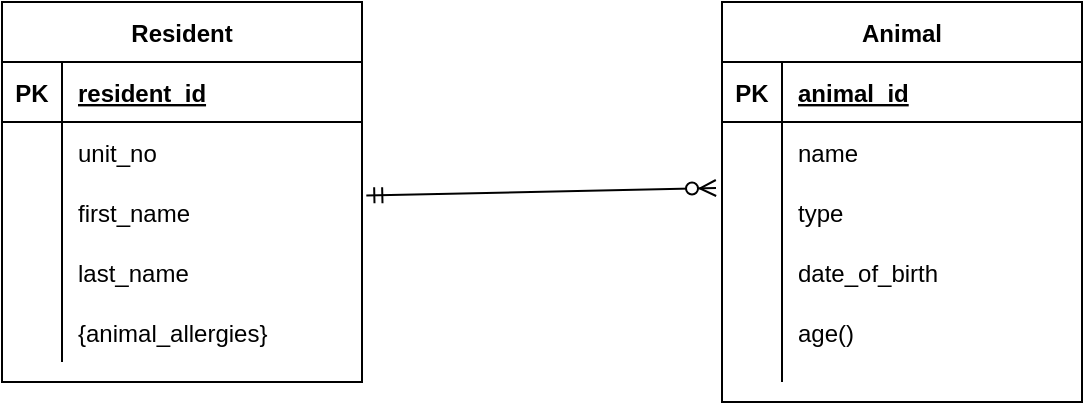 <mxfile version="14.6.6" type="github">
  <diagram id="R2lEEEUBdFMjLlhIrx00" name="Page-1">
    <mxGraphModel dx="922" dy="521" grid="1" gridSize="10" guides="1" tooltips="1" connect="1" arrows="1" fold="1" page="1" pageScale="1" pageWidth="850" pageHeight="1100" math="0" shadow="0" extFonts="Permanent Marker^https://fonts.googleapis.com/css?family=Permanent+Marker">
      <root>
        <mxCell id="0" />
        <mxCell id="1" parent="0" />
        <mxCell id="n02JNGyOegxktcWf0wq8-32" value="" style="group" vertex="1" connectable="0" parent="1">
          <mxGeometry x="90" y="100" width="180" height="190" as="geometry" />
        </mxCell>
        <mxCell id="n02JNGyOegxktcWf0wq8-1" value="Resident" style="shape=table;startSize=30;container=1;collapsible=1;childLayout=tableLayout;fixedRows=1;rowLines=0;fontStyle=1;align=center;resizeLast=1;" vertex="1" parent="n02JNGyOegxktcWf0wq8-32">
          <mxGeometry width="180" height="190" as="geometry" />
        </mxCell>
        <mxCell id="n02JNGyOegxktcWf0wq8-2" value="" style="shape=partialRectangle;collapsible=0;dropTarget=0;pointerEvents=0;fillColor=none;top=0;left=0;bottom=1;right=0;points=[[0,0.5],[1,0.5]];portConstraint=eastwest;" vertex="1" parent="n02JNGyOegxktcWf0wq8-1">
          <mxGeometry y="30" width="180" height="30" as="geometry" />
        </mxCell>
        <mxCell id="n02JNGyOegxktcWf0wq8-3" value="PK" style="shape=partialRectangle;connectable=0;fillColor=none;top=0;left=0;bottom=0;right=0;fontStyle=1;overflow=hidden;" vertex="1" parent="n02JNGyOegxktcWf0wq8-2">
          <mxGeometry width="30" height="30" as="geometry" />
        </mxCell>
        <mxCell id="n02JNGyOegxktcWf0wq8-4" value="resident_id" style="shape=partialRectangle;connectable=0;fillColor=none;top=0;left=0;bottom=0;right=0;align=left;spacingLeft=6;fontStyle=5;overflow=hidden;" vertex="1" parent="n02JNGyOegxktcWf0wq8-2">
          <mxGeometry x="30" width="150" height="30" as="geometry" />
        </mxCell>
        <mxCell id="n02JNGyOegxktcWf0wq8-5" value="" style="shape=partialRectangle;collapsible=0;dropTarget=0;pointerEvents=0;fillColor=none;top=0;left=0;bottom=0;right=0;points=[[0,0.5],[1,0.5]];portConstraint=eastwest;" vertex="1" parent="n02JNGyOegxktcWf0wq8-1">
          <mxGeometry y="60" width="180" height="30" as="geometry" />
        </mxCell>
        <mxCell id="n02JNGyOegxktcWf0wq8-6" value="" style="shape=partialRectangle;connectable=0;fillColor=none;top=0;left=0;bottom=0;right=0;editable=1;overflow=hidden;" vertex="1" parent="n02JNGyOegxktcWf0wq8-5">
          <mxGeometry width="30" height="30" as="geometry" />
        </mxCell>
        <mxCell id="n02JNGyOegxktcWf0wq8-7" value="unit_no" style="shape=partialRectangle;connectable=0;fillColor=none;top=0;left=0;bottom=0;right=0;align=left;spacingLeft=6;overflow=hidden;" vertex="1" parent="n02JNGyOegxktcWf0wq8-5">
          <mxGeometry x="30" width="150" height="30" as="geometry" />
        </mxCell>
        <mxCell id="n02JNGyOegxktcWf0wq8-8" value="" style="shape=partialRectangle;collapsible=0;dropTarget=0;pointerEvents=0;fillColor=none;top=0;left=0;bottom=0;right=0;points=[[0,0.5],[1,0.5]];portConstraint=eastwest;" vertex="1" parent="n02JNGyOegxktcWf0wq8-1">
          <mxGeometry y="90" width="180" height="30" as="geometry" />
        </mxCell>
        <mxCell id="n02JNGyOegxktcWf0wq8-9" value="" style="shape=partialRectangle;connectable=0;fillColor=none;top=0;left=0;bottom=0;right=0;editable=1;overflow=hidden;" vertex="1" parent="n02JNGyOegxktcWf0wq8-8">
          <mxGeometry width="30" height="30" as="geometry" />
        </mxCell>
        <mxCell id="n02JNGyOegxktcWf0wq8-10" value="first_name" style="shape=partialRectangle;connectable=0;fillColor=none;top=0;left=0;bottom=0;right=0;align=left;spacingLeft=6;overflow=hidden;" vertex="1" parent="n02JNGyOegxktcWf0wq8-8">
          <mxGeometry x="30" width="150" height="30" as="geometry" />
        </mxCell>
        <mxCell id="n02JNGyOegxktcWf0wq8-11" value="" style="shape=partialRectangle;collapsible=0;dropTarget=0;pointerEvents=0;fillColor=none;top=0;left=0;bottom=0;right=0;points=[[0,0.5],[1,0.5]];portConstraint=eastwest;" vertex="1" parent="n02JNGyOegxktcWf0wq8-1">
          <mxGeometry y="120" width="180" height="60" as="geometry" />
        </mxCell>
        <mxCell id="n02JNGyOegxktcWf0wq8-12" value="" style="shape=partialRectangle;connectable=0;fillColor=none;top=0;left=0;bottom=0;right=0;editable=1;overflow=hidden;" vertex="1" parent="n02JNGyOegxktcWf0wq8-11">
          <mxGeometry width="30" height="60" as="geometry" />
        </mxCell>
        <mxCell id="n02JNGyOegxktcWf0wq8-13" value="" style="shape=partialRectangle;connectable=0;fillColor=none;top=0;left=0;bottom=0;right=0;align=left;spacingLeft=6;overflow=hidden;" vertex="1" parent="n02JNGyOegxktcWf0wq8-11">
          <mxGeometry x="30" width="150" height="60" as="geometry" />
        </mxCell>
        <mxCell id="n02JNGyOegxktcWf0wq8-15" value="last_name" style="shape=partialRectangle;connectable=0;fillColor=none;top=0;left=0;bottom=0;right=0;align=left;spacingLeft=6;overflow=hidden;" vertex="1" parent="n02JNGyOegxktcWf0wq8-32">
          <mxGeometry x="30" y="120" width="150" height="30" as="geometry" />
        </mxCell>
        <mxCell id="n02JNGyOegxktcWf0wq8-16" value="{animal_allergies}" style="shape=partialRectangle;connectable=0;fillColor=none;top=0;left=0;bottom=0;right=0;align=left;spacingLeft=6;overflow=hidden;" vertex="1" parent="n02JNGyOegxktcWf0wq8-32">
          <mxGeometry x="30" y="150" width="150" height="30" as="geometry" />
        </mxCell>
        <mxCell id="n02JNGyOegxktcWf0wq8-33" value="" style="group" vertex="1" connectable="0" parent="1">
          <mxGeometry x="450" y="100" width="180" height="200" as="geometry" />
        </mxCell>
        <mxCell id="n02JNGyOegxktcWf0wq8-17" value="Animal" style="shape=table;startSize=30;container=1;collapsible=1;childLayout=tableLayout;fixedRows=1;rowLines=0;fontStyle=1;align=center;resizeLast=1;" vertex="1" parent="n02JNGyOegxktcWf0wq8-33">
          <mxGeometry width="180" height="200" as="geometry" />
        </mxCell>
        <mxCell id="n02JNGyOegxktcWf0wq8-18" value="" style="shape=partialRectangle;collapsible=0;dropTarget=0;pointerEvents=0;fillColor=none;top=0;left=0;bottom=1;right=0;points=[[0,0.5],[1,0.5]];portConstraint=eastwest;" vertex="1" parent="n02JNGyOegxktcWf0wq8-17">
          <mxGeometry y="30" width="180" height="30" as="geometry" />
        </mxCell>
        <mxCell id="n02JNGyOegxktcWf0wq8-19" value="PK" style="shape=partialRectangle;connectable=0;fillColor=none;top=0;left=0;bottom=0;right=0;fontStyle=1;overflow=hidden;" vertex="1" parent="n02JNGyOegxktcWf0wq8-18">
          <mxGeometry width="30" height="30" as="geometry" />
        </mxCell>
        <mxCell id="n02JNGyOegxktcWf0wq8-20" value="animal_id" style="shape=partialRectangle;connectable=0;fillColor=none;top=0;left=0;bottom=0;right=0;align=left;spacingLeft=6;fontStyle=5;overflow=hidden;" vertex="1" parent="n02JNGyOegxktcWf0wq8-18">
          <mxGeometry x="30" width="150" height="30" as="geometry" />
        </mxCell>
        <mxCell id="n02JNGyOegxktcWf0wq8-21" value="" style="shape=partialRectangle;collapsible=0;dropTarget=0;pointerEvents=0;fillColor=none;top=0;left=0;bottom=0;right=0;points=[[0,0.5],[1,0.5]];portConstraint=eastwest;" vertex="1" parent="n02JNGyOegxktcWf0wq8-17">
          <mxGeometry y="60" width="180" height="30" as="geometry" />
        </mxCell>
        <mxCell id="n02JNGyOegxktcWf0wq8-22" value="" style="shape=partialRectangle;connectable=0;fillColor=none;top=0;left=0;bottom=0;right=0;editable=1;overflow=hidden;" vertex="1" parent="n02JNGyOegxktcWf0wq8-21">
          <mxGeometry width="30" height="30" as="geometry" />
        </mxCell>
        <mxCell id="n02JNGyOegxktcWf0wq8-23" value="name" style="shape=partialRectangle;connectable=0;fillColor=none;top=0;left=0;bottom=0;right=0;align=left;spacingLeft=6;overflow=hidden;" vertex="1" parent="n02JNGyOegxktcWf0wq8-21">
          <mxGeometry x="30" width="150" height="30" as="geometry" />
        </mxCell>
        <mxCell id="n02JNGyOegxktcWf0wq8-24" value="" style="shape=partialRectangle;collapsible=0;dropTarget=0;pointerEvents=0;fillColor=none;top=0;left=0;bottom=0;right=0;points=[[0,0.5],[1,0.5]];portConstraint=eastwest;" vertex="1" parent="n02JNGyOegxktcWf0wq8-17">
          <mxGeometry y="90" width="180" height="30" as="geometry" />
        </mxCell>
        <mxCell id="n02JNGyOegxktcWf0wq8-25" value="" style="shape=partialRectangle;connectable=0;fillColor=none;top=0;left=0;bottom=0;right=0;editable=1;overflow=hidden;" vertex="1" parent="n02JNGyOegxktcWf0wq8-24">
          <mxGeometry width="30" height="30" as="geometry" />
        </mxCell>
        <mxCell id="n02JNGyOegxktcWf0wq8-26" value="type" style="shape=partialRectangle;connectable=0;fillColor=none;top=0;left=0;bottom=0;right=0;align=left;spacingLeft=6;overflow=hidden;" vertex="1" parent="n02JNGyOegxktcWf0wq8-24">
          <mxGeometry x="30" width="150" height="30" as="geometry" />
        </mxCell>
        <mxCell id="n02JNGyOegxktcWf0wq8-27" value="" style="shape=partialRectangle;collapsible=0;dropTarget=0;pointerEvents=0;fillColor=none;top=0;left=0;bottom=0;right=0;points=[[0,0.5],[1,0.5]];portConstraint=eastwest;" vertex="1" parent="n02JNGyOegxktcWf0wq8-17">
          <mxGeometry y="120" width="180" height="70" as="geometry" />
        </mxCell>
        <mxCell id="n02JNGyOegxktcWf0wq8-28" value="" style="shape=partialRectangle;connectable=0;fillColor=none;top=0;left=0;bottom=0;right=0;editable=1;overflow=hidden;" vertex="1" parent="n02JNGyOegxktcWf0wq8-27">
          <mxGeometry width="30" height="70" as="geometry" />
        </mxCell>
        <mxCell id="n02JNGyOegxktcWf0wq8-29" value="" style="shape=partialRectangle;connectable=0;fillColor=none;top=0;left=0;bottom=0;right=0;align=left;spacingLeft=6;overflow=hidden;" vertex="1" parent="n02JNGyOegxktcWf0wq8-27">
          <mxGeometry x="30" width="150" height="70" as="geometry" />
        </mxCell>
        <mxCell id="n02JNGyOegxktcWf0wq8-30" value="date_of_birth" style="shape=partialRectangle;connectable=0;fillColor=none;top=0;left=0;bottom=0;right=0;align=left;spacingLeft=6;overflow=hidden;" vertex="1" parent="n02JNGyOegxktcWf0wq8-33">
          <mxGeometry x="30" y="120" width="150" height="30" as="geometry" />
        </mxCell>
        <mxCell id="n02JNGyOegxktcWf0wq8-31" value="age()" style="shape=partialRectangle;connectable=0;fillColor=none;top=0;left=0;bottom=0;right=0;align=left;spacingLeft=6;overflow=hidden;" vertex="1" parent="n02JNGyOegxktcWf0wq8-33">
          <mxGeometry x="30" y="150" width="150" height="30" as="geometry" />
        </mxCell>
        <mxCell id="n02JNGyOegxktcWf0wq8-34" value="" style="endArrow=ERzeroToMany;html=1;exitX=1.012;exitY=0.225;exitDx=0;exitDy=0;exitPerimeter=0;endFill=1;startArrow=ERmandOne;startFill=0;" edge="1" parent="1" source="n02JNGyOegxktcWf0wq8-8">
          <mxGeometry width="50" height="50" relative="1" as="geometry">
            <mxPoint x="280" y="199" as="sourcePoint" />
            <mxPoint x="447" y="193" as="targetPoint" />
          </mxGeometry>
        </mxCell>
      </root>
    </mxGraphModel>
  </diagram>
</mxfile>
